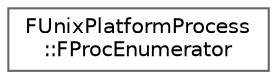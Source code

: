 digraph "Graphical Class Hierarchy"
{
 // INTERACTIVE_SVG=YES
 // LATEX_PDF_SIZE
  bgcolor="transparent";
  edge [fontname=Helvetica,fontsize=10,labelfontname=Helvetica,labelfontsize=10];
  node [fontname=Helvetica,fontsize=10,shape=box,height=0.2,width=0.4];
  rankdir="LR";
  Node0 [id="Node000000",label="FUnixPlatformProcess\l::FProcEnumerator",height=0.2,width=0.4,color="grey40", fillcolor="white", style="filled",URL="$dd/d74/classFUnixPlatformProcess_1_1FProcEnumerator.html",tooltip="Process enumerator."];
}
